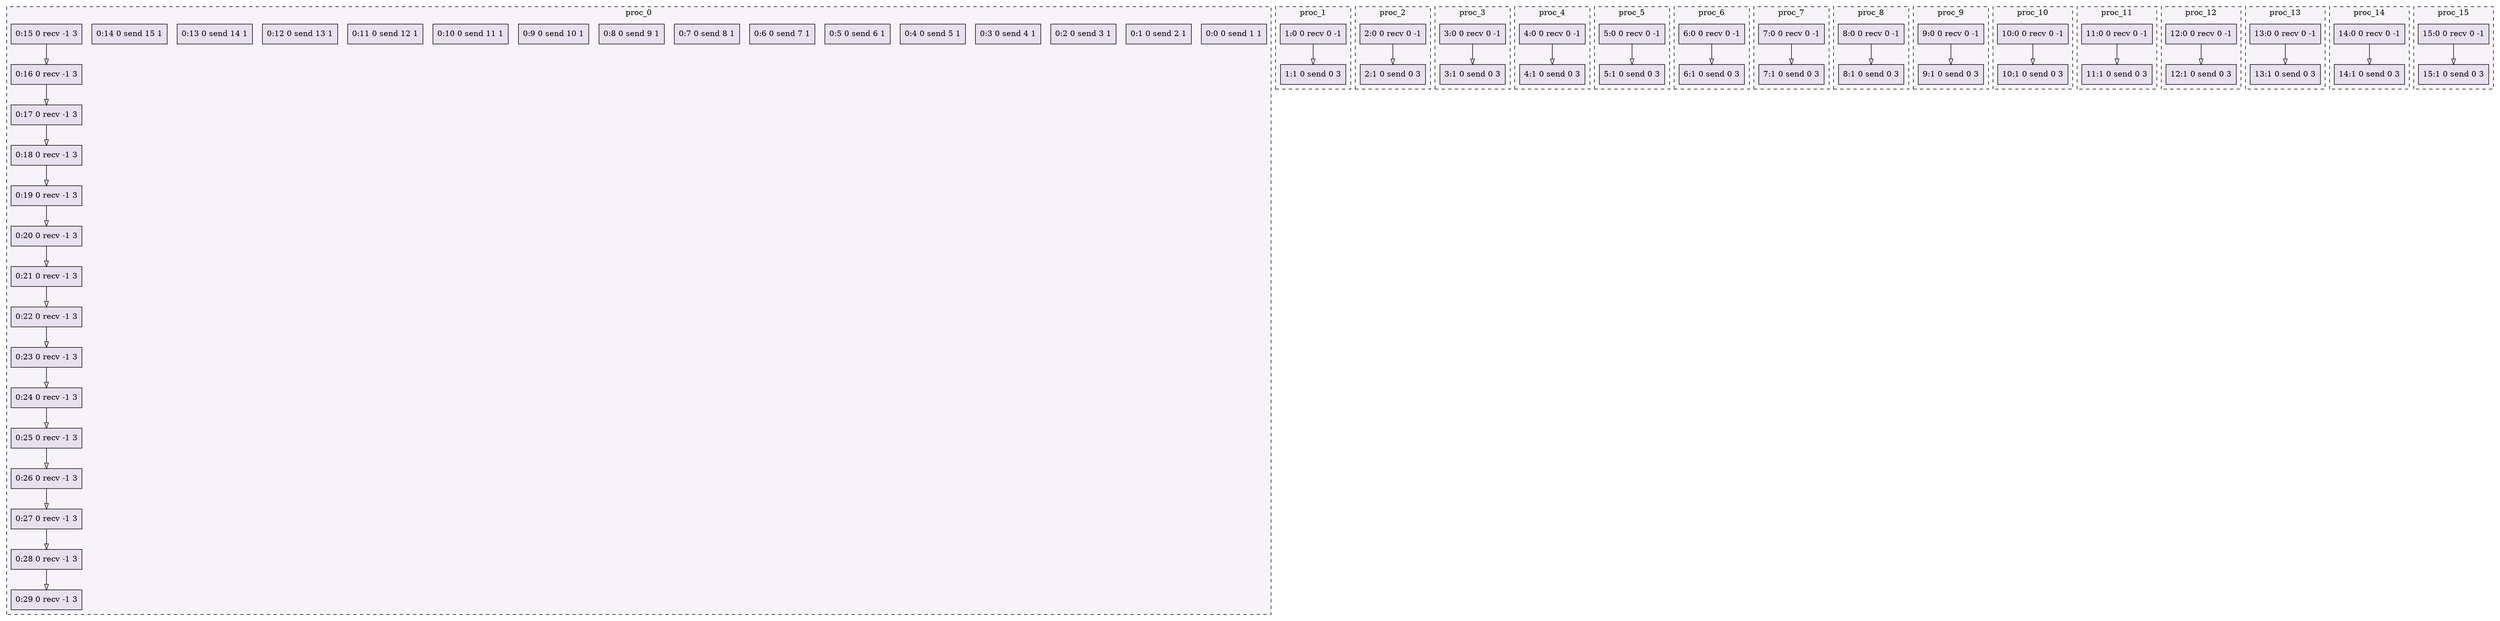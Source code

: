 digraph{node[shape=record style=filled colorscheme=purd9 fillcolor=2];subgraph cluster0{style=dashed;colorscheme=purd9;bgcolor=1;edge[arrowhead=empty];label=proc_0;0[label="0:0 0 send 1 1"];1[label="0:1 0 send 2 1"];2[label="0:2 0 send 3 1"];3[label="0:3 0 send 4 1"];4[label="0:4 0 send 5 1"];5[label="0:5 0 send 6 1"];6[label="0:6 0 send 7 1"];7[label="0:7 0 send 8 1"];8[label="0:8 0 send 9 1"];9[label="0:9 0 send 10 1"];10[label="0:10 0 send 11 1"];11[label="0:11 0 send 12 1"];12[label="0:12 0 send 13 1"];13[label="0:13 0 send 14 1"];14[label="0:14 0 send 15 1"];15[label="0:15 0 recv -1 3"];16[label="0:16 0 recv -1 3"];17[label="0:17 0 recv -1 3"];18[label="0:18 0 recv -1 3"];19[label="0:19 0 recv -1 3"];20[label="0:20 0 recv -1 3"];21[label="0:21 0 recv -1 3"];22[label="0:22 0 recv -1 3"];23[label="0:23 0 recv -1 3"];24[label="0:24 0 recv -1 3"];25[label="0:25 0 recv -1 3"];26[label="0:26 0 recv -1 3"];27[label="0:27 0 recv -1 3"];28[label="0:28 0 recv -1 3"];29[label="0:29 0 recv -1 3"];15->16;16->17;17->18;18->19;19->20;20->21;21->22;22->23;23->24;24->25;25->26;26->27;27->28;28->29;}subgraph cluster1{style=dashed;colorscheme=purd9;bgcolor=1;edge[arrowhead=empty];label=proc_1;30[label="1:0 0 recv 0 -1"];31[label="1:1 0 send 0 3"];30->31;}subgraph cluster2{style=dashed;colorscheme=purd9;bgcolor=1;edge[arrowhead=empty];label=proc_2;32[label="2:0 0 recv 0 -1"];33[label="2:1 0 send 0 3"];32->33;}subgraph cluster3{style=dashed;colorscheme=purd9;bgcolor=1;edge[arrowhead=empty];label=proc_3;34[label="3:0 0 recv 0 -1"];35[label="3:1 0 send 0 3"];34->35;}subgraph cluster4{style=dashed;colorscheme=purd9;bgcolor=1;edge[arrowhead=empty];label=proc_4;36[label="4:0 0 recv 0 -1"];37[label="4:1 0 send 0 3"];36->37;}subgraph cluster5{style=dashed;colorscheme=purd9;bgcolor=1;edge[arrowhead=empty];label=proc_5;38[label="5:0 0 recv 0 -1"];39[label="5:1 0 send 0 3"];38->39;}subgraph cluster6{style=dashed;colorscheme=purd9;bgcolor=1;edge[arrowhead=empty];label=proc_6;40[label="6:0 0 recv 0 -1"];41[label="6:1 0 send 0 3"];40->41;}subgraph cluster7{style=dashed;colorscheme=purd9;bgcolor=1;edge[arrowhead=empty];label=proc_7;42[label="7:0 0 recv 0 -1"];43[label="7:1 0 send 0 3"];42->43;}subgraph cluster8{style=dashed;colorscheme=purd9;bgcolor=1;edge[arrowhead=empty];label=proc_8;44[label="8:0 0 recv 0 -1"];45[label="8:1 0 send 0 3"];44->45;}subgraph cluster9{style=dashed;colorscheme=purd9;bgcolor=1;edge[arrowhead=empty];label=proc_9;46[label="9:0 0 recv 0 -1"];47[label="9:1 0 send 0 3"];46->47;}subgraph cluster10{style=dashed;colorscheme=purd9;bgcolor=1;edge[arrowhead=empty];label=proc_10;48[label="10:0 0 recv 0 -1"];49[label="10:1 0 send 0 3"];48->49;}subgraph cluster11{style=dashed;colorscheme=purd9;bgcolor=1;edge[arrowhead=empty];label=proc_11;50[label="11:0 0 recv 0 -1"];51[label="11:1 0 send 0 3"];50->51;}subgraph cluster12{style=dashed;colorscheme=purd9;bgcolor=1;edge[arrowhead=empty];label=proc_12;52[label="12:0 0 recv 0 -1"];53[label="12:1 0 send 0 3"];52->53;}subgraph cluster13{style=dashed;colorscheme=purd9;bgcolor=1;edge[arrowhead=empty];label=proc_13;54[label="13:0 0 recv 0 -1"];55[label="13:1 0 send 0 3"];54->55;}subgraph cluster14{style=dashed;colorscheme=purd9;bgcolor=1;edge[arrowhead=empty];label=proc_14;56[label="14:0 0 recv 0 -1"];57[label="14:1 0 send 0 3"];56->57;}subgraph cluster15{style=dashed;colorscheme=purd9;bgcolor=1;edge[arrowhead=empty];label=proc_15;58[label="15:0 0 recv 0 -1"];59[label="15:1 0 send 0 3"];58->59;}}